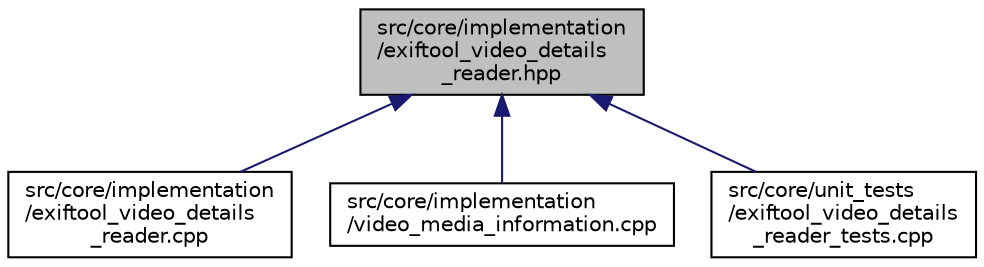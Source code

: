 digraph "src/core/implementation/exiftool_video_details_reader.hpp"
{
 // LATEX_PDF_SIZE
  edge [fontname="Helvetica",fontsize="10",labelfontname="Helvetica",labelfontsize="10"];
  node [fontname="Helvetica",fontsize="10",shape=record];
  Node1 [label="src/core/implementation\l/exiftool_video_details\l_reader.hpp",height=0.2,width=0.4,color="black", fillcolor="grey75", style="filled", fontcolor="black",tooltip=" "];
  Node1 -> Node2 [dir="back",color="midnightblue",fontsize="10",style="solid",fontname="Helvetica"];
  Node2 [label="src/core/implementation\l/exiftool_video_details\l_reader.cpp",height=0.2,width=0.4,color="black", fillcolor="white", style="filled",URL="$exiftool__video__details__reader_8cpp.html",tooltip=" "];
  Node1 -> Node3 [dir="back",color="midnightblue",fontsize="10",style="solid",fontname="Helvetica"];
  Node3 [label="src/core/implementation\l/video_media_information.cpp",height=0.2,width=0.4,color="black", fillcolor="white", style="filled",URL="$video__media__information_8cpp.html",tooltip=" "];
  Node1 -> Node4 [dir="back",color="midnightblue",fontsize="10",style="solid",fontname="Helvetica"];
  Node4 [label="src/core/unit_tests\l/exiftool_video_details\l_reader_tests.cpp",height=0.2,width=0.4,color="black", fillcolor="white", style="filled",URL="$exiftool__video__details__reader__tests_8cpp.html",tooltip=" "];
}
